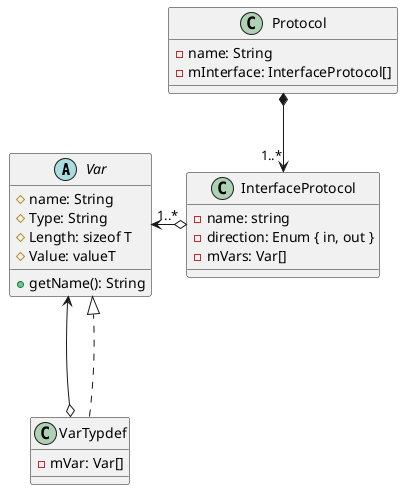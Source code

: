 @startuml "Protocol"


Abstract Var {
    + getName(): String
    # name: String
    # Type: String
    # Length: sizeof T
    # Value: valueT
}

class VarTypdef {
    - mVar: Var[]
}

class InterfaceProtocol {
    - name: string
    - direction: Enum { in, out }
    - mVars: Var[]
}

class Protocol {
    -name: String
    -mInterface: InterfaceProtocol[]
}

VarTypdef o-up--> Var
VarTypdef ..|> Var
InterfaceProtocol o-left--> "1..*" Var
Protocol *--> "1..*" InterfaceProtocol

@enduml